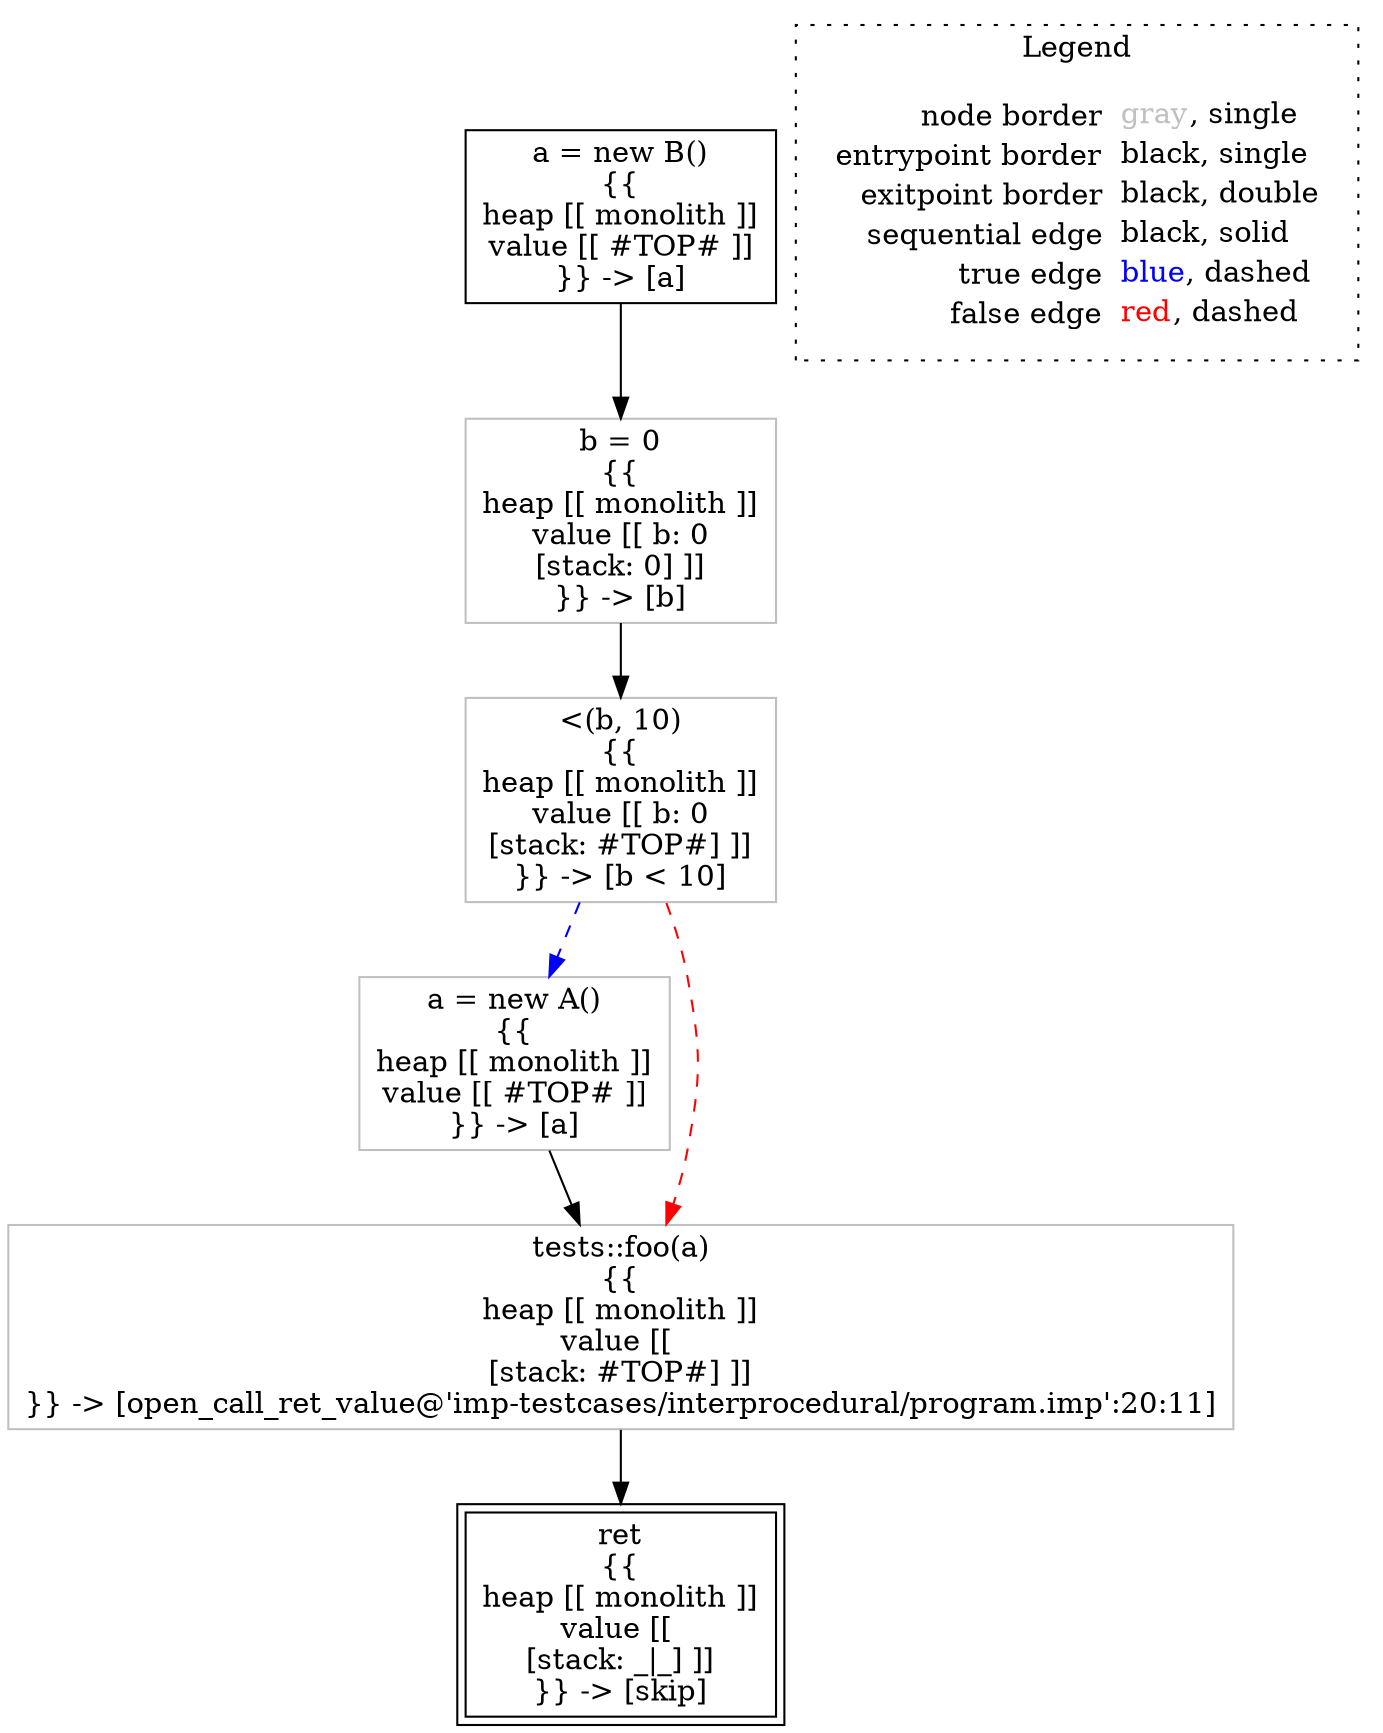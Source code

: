 digraph {
	"node0" [shape="rect",color="black",label=<a = new B()<BR/>{{<BR/>heap [[ monolith ]]<BR/>value [[ #TOP# ]]<BR/>}} -&gt; [a]>];
	"node1" [shape="rect",color="gray",label=<&lt;(b, 10)<BR/>{{<BR/>heap [[ monolith ]]<BR/>value [[ b: 0<BR/>[stack: #TOP#] ]]<BR/>}} -&gt; [b &lt; 10]>];
	"node2" [shape="rect",color="gray",label=<a = new A()<BR/>{{<BR/>heap [[ monolith ]]<BR/>value [[ #TOP# ]]<BR/>}} -&gt; [a]>];
	"node3" [shape="rect",color="gray",label=<tests::foo(a)<BR/>{{<BR/>heap [[ monolith ]]<BR/>value [[ <BR/>[stack: #TOP#] ]]<BR/>}} -&gt; [open_call_ret_value@'imp-testcases/interprocedural/program.imp':20:11]>];
	"node4" [shape="rect",color="gray",label=<b = 0<BR/>{{<BR/>heap [[ monolith ]]<BR/>value [[ b: 0<BR/>[stack: 0] ]]<BR/>}} -&gt; [b]>];
	"node5" [shape="rect",color="black",peripheries="2",label=<ret<BR/>{{<BR/>heap [[ monolith ]]<BR/>value [[ <BR/>[stack: _|_] ]]<BR/>}} -&gt; [skip]>];
	"node1" -> "node2" [color="blue",style="dashed"];
	"node1" -> "node3" [color="red",style="dashed"];
	"node2" -> "node3" [color="black"];
	"node3" -> "node5" [color="black"];
	"node4" -> "node1" [color="black"];
	"node0" -> "node4" [color="black"];
subgraph cluster_legend {
	label="Legend";
	style=dotted;
	node [shape=plaintext];
	"legend" [label=<<table border="0" cellpadding="2" cellspacing="0" cellborder="0"><tr><td align="right">node border&nbsp;</td><td align="left"><font color="gray">gray</font>, single</td></tr><tr><td align="right">entrypoint border&nbsp;</td><td align="left"><font color="black">black</font>, single</td></tr><tr><td align="right">exitpoint border&nbsp;</td><td align="left"><font color="black">black</font>, double</td></tr><tr><td align="right">sequential edge&nbsp;</td><td align="left"><font color="black">black</font>, solid</td></tr><tr><td align="right">true edge&nbsp;</td><td align="left"><font color="blue">blue</font>, dashed</td></tr><tr><td align="right">false edge&nbsp;</td><td align="left"><font color="red">red</font>, dashed</td></tr></table>>];
}

}
